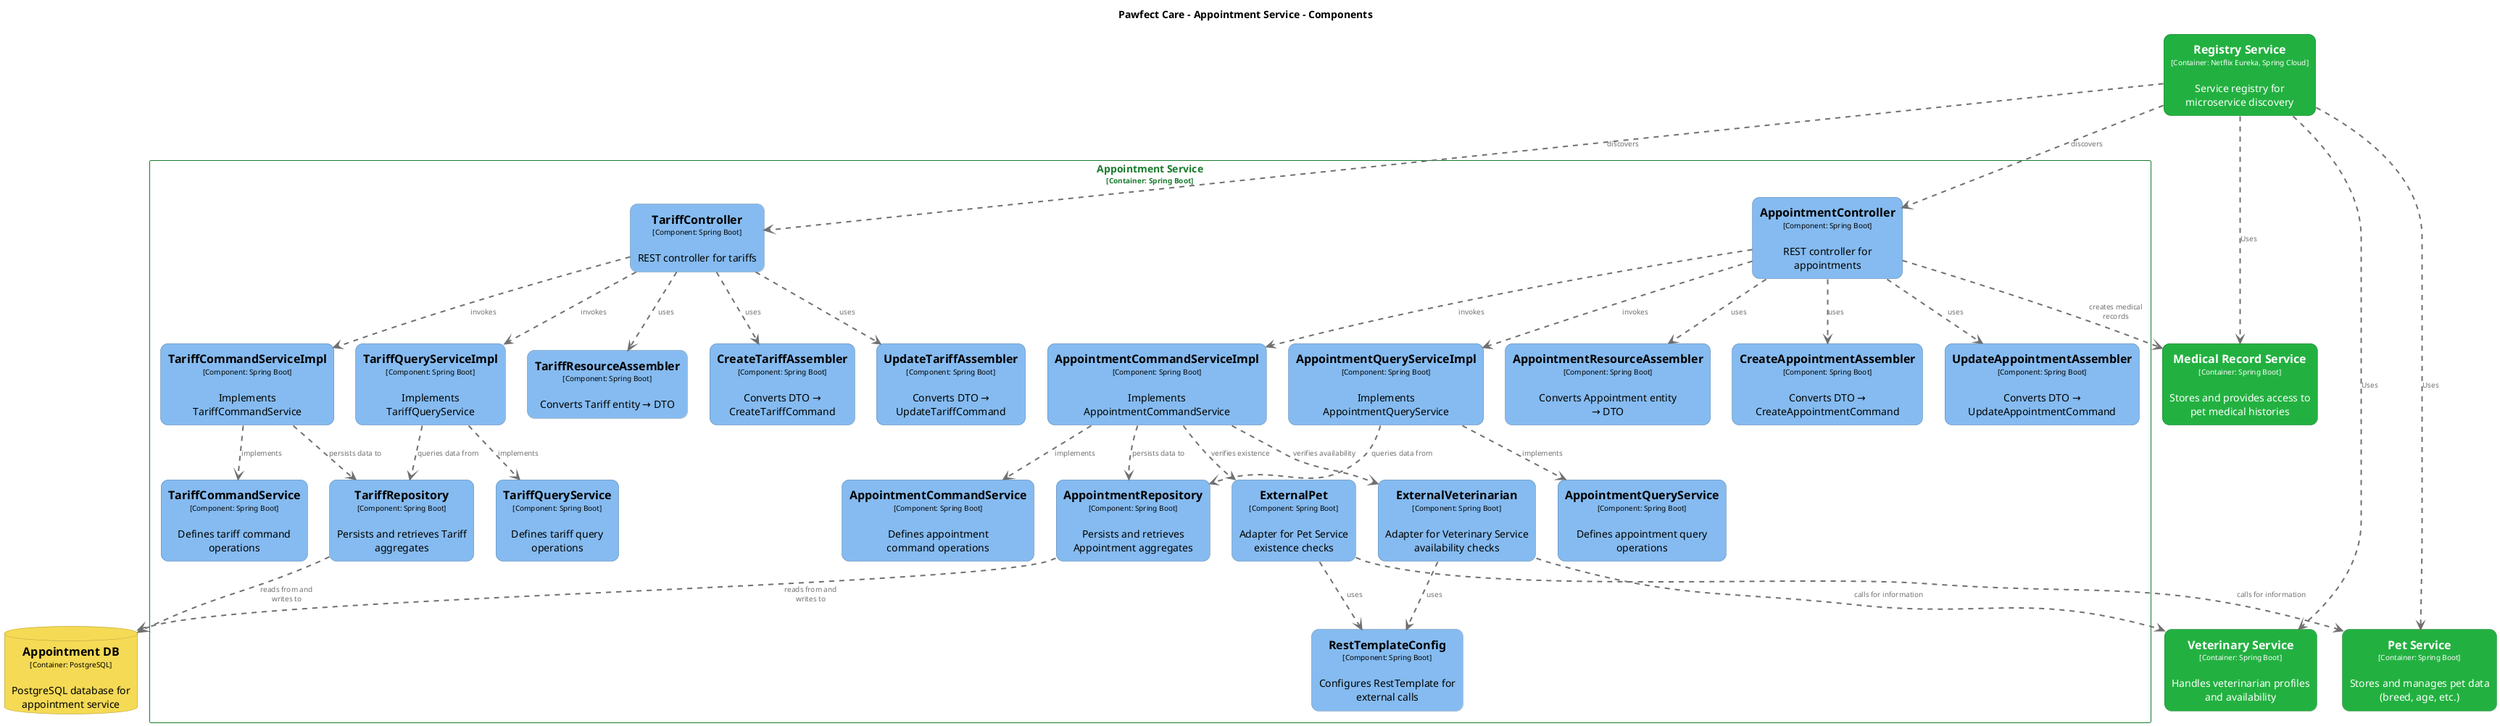 @startuml
set separator none
title Pawfect Care - Appointment Service - Components

top to bottom direction
skinparam ranksep 60
skinparam nodesep 30

skinparam {
  arrowFontSize 10
  defaultTextAlignment center
  wrapWidth 200
  maxMessageSize 100
}

hide stereotype

skinparam database<<PawfectCare.AppointmentDB>> {
  BackgroundColor #f5da55
  FontColor #000000
  BorderColor #ab983b
  shadowing false
}
skinparam rectangle<<PawfectCare.AppointmentService.AppointmentCommandService>> {
  BackgroundColor #85bbf0
  FontColor #000000
  BorderColor #5d82a8
  roundCorner 20
  shadowing false
}
skinparam rectangle<<PawfectCare.AppointmentService.AppointmentCommandServiceImpl>> {
  BackgroundColor #85bbf0
  FontColor #000000
  BorderColor #5d82a8
  roundCorner 20
  shadowing false
}
skinparam rectangle<<PawfectCare.AppointmentService.AppointmentController>> {
  BackgroundColor #85bbf0
  FontColor #000000
  BorderColor #5d82a8
  roundCorner 20
  shadowing false
}
skinparam rectangle<<PawfectCare.AppointmentService.AppointmentQueryService>> {
  BackgroundColor #85bbf0
  FontColor #000000
  BorderColor #5d82a8
  roundCorner 20
  shadowing false
}
skinparam rectangle<<PawfectCare.AppointmentService.AppointmentQueryServiceImpl>> {
  BackgroundColor #85bbf0
  FontColor #000000
  BorderColor #5d82a8
  roundCorner 20
  shadowing false
}
skinparam rectangle<<PawfectCare.AppointmentService.AppointmentRepository>> {
  BackgroundColor #85bbf0
  FontColor #000000
  BorderColor #5d82a8
  roundCorner 20
  shadowing false
}
skinparam rectangle<<PawfectCare.AppointmentService.AppointmentResourceAssembler>> {
  BackgroundColor #85bbf0
  FontColor #000000
  BorderColor #5d82a8
  roundCorner 20
  shadowing false
}
skinparam rectangle<<PawfectCare.AppointmentService.CreateAppointmentAssembler>> {
  BackgroundColor #85bbf0
  FontColor #000000
  BorderColor #5d82a8
  roundCorner 20
  shadowing false
}
skinparam rectangle<<PawfectCare.AppointmentService.CreateTariffAssembler>> {
  BackgroundColor #85bbf0
  FontColor #000000
  BorderColor #5d82a8
  roundCorner 20
  shadowing false
}
skinparam rectangle<<PawfectCare.AppointmentService.ExternalPet>> {
  BackgroundColor #85bbf0
  FontColor #000000
  BorderColor #5d82a8
  roundCorner 20
  shadowing false
}
skinparam rectangle<<PawfectCare.AppointmentService.ExternalVeterinarian>> {
  BackgroundColor #85bbf0
  FontColor #000000
  BorderColor #5d82a8
  roundCorner 20
  shadowing false
}
skinparam rectangle<<PawfectCare.MedicalRecordService>> {
  BackgroundColor #22b140
  FontColor #ffffff
  BorderColor #177b2c
  roundCorner 20
  shadowing false
}
skinparam rectangle<<PawfectCare.PetService>> {
  BackgroundColor #22b140
  FontColor #ffffff
  BorderColor #177b2c
  roundCorner 20
  shadowing false
}
skinparam rectangle<<PawfectCare.RegistryService>> {
  BackgroundColor #22b140
  FontColor #ffffff
  BorderColor #177b2c
  roundCorner 20
  shadowing false
}
skinparam rectangle<<PawfectCare.AppointmentService.RestTemplateConfig>> {
  BackgroundColor #85bbf0
  FontColor #000000
  BorderColor #5d82a8
  roundCorner 20
  shadowing false
}
skinparam rectangle<<PawfectCare.AppointmentService.TariffCommandService>> {
  BackgroundColor #85bbf0
  FontColor #000000
  BorderColor #5d82a8
  roundCorner 20
  shadowing false
}
skinparam rectangle<<PawfectCare.AppointmentService.TariffCommandServiceImpl>> {
  BackgroundColor #85bbf0
  FontColor #000000
  BorderColor #5d82a8
  roundCorner 20
  shadowing false
}
skinparam rectangle<<PawfectCare.AppointmentService.TariffController>> {
  BackgroundColor #85bbf0
  FontColor #000000
  BorderColor #5d82a8
  roundCorner 20
  shadowing false
}
skinparam rectangle<<PawfectCare.AppointmentService.TariffQueryService>> {
  BackgroundColor #85bbf0
  FontColor #000000
  BorderColor #5d82a8
  roundCorner 20
  shadowing false
}
skinparam rectangle<<PawfectCare.AppointmentService.TariffQueryServiceImpl>> {
  BackgroundColor #85bbf0
  FontColor #000000
  BorderColor #5d82a8
  roundCorner 20
  shadowing false
}
skinparam rectangle<<PawfectCare.AppointmentService.TariffRepository>> {
  BackgroundColor #85bbf0
  FontColor #000000
  BorderColor #5d82a8
  roundCorner 20
  shadowing false
}
skinparam rectangle<<PawfectCare.AppointmentService.TariffResourceAssembler>> {
  BackgroundColor #85bbf0
  FontColor #000000
  BorderColor #5d82a8
  roundCorner 20
  shadowing false
}
skinparam rectangle<<PawfectCare.AppointmentService.UpdateAppointmentAssembler>> {
  BackgroundColor #85bbf0
  FontColor #000000
  BorderColor #5d82a8
  roundCorner 20
  shadowing false
}
skinparam rectangle<<PawfectCare.AppointmentService.UpdateTariffAssembler>> {
  BackgroundColor #85bbf0
  FontColor #000000
  BorderColor #5d82a8
  roundCorner 20
  shadowing false
}
skinparam rectangle<<PawfectCare.VeterinaryService>> {
  BackgroundColor #22b140
  FontColor #ffffff
  BorderColor #177b2c
  roundCorner 20
  shadowing false
}
skinparam rectangle<<PawfectCare.AppointmentService>> {
  BorderColor #177b2c
  FontColor #177b2c
  shadowing false
}

rectangle "==Registry Service\n<size:10>[Container: Netflix Eureka, Spring Cloud]</size>\n\nService registry for microservice discovery" <<PawfectCare.RegistryService>> as PawfectCare.RegistryService
rectangle "==Veterinary Service\n<size:10>[Container: Spring Boot]</size>\n\nHandles veterinarian profiles and availability" <<PawfectCare.VeterinaryService>> as PawfectCare.VeterinaryService
rectangle "==Pet Service\n<size:10>[Container: Spring Boot]</size>\n\nStores and manages pet data (breed, age, etc.)" <<PawfectCare.PetService>> as PawfectCare.PetService
rectangle "==Medical Record Service\n<size:10>[Container: Spring Boot]</size>\n\nStores and provides access to pet medical histories" <<PawfectCare.MedicalRecordService>> as PawfectCare.MedicalRecordService
database "==Appointment DB\n<size:10>[Container: PostgreSQL]</size>\n\nPostgreSQL database for appointment service" <<PawfectCare.AppointmentDB>> as PawfectCare.AppointmentDB

rectangle "Appointment Service\n<size:10>[Container: Spring Boot]</size>" <<PawfectCare.AppointmentService>> {
  rectangle "==AppointmentCommandServiceImpl\n<size:10>[Component: Spring Boot]</size>\n\nImplements AppointmentCommandService" <<PawfectCare.AppointmentService.AppointmentCommandServiceImpl>> as PawfectCare.AppointmentService.AppointmentCommandServiceImpl
  rectangle "==AppointmentQueryServiceImpl\n<size:10>[Component: Spring Boot]</size>\n\nImplements AppointmentQueryService" <<PawfectCare.AppointmentService.AppointmentQueryServiceImpl>> as PawfectCare.AppointmentService.AppointmentQueryServiceImpl
  rectangle "==TariffCommandServiceImpl\n<size:10>[Component: Spring Boot]</size>\n\nImplements TariffCommandService" <<PawfectCare.AppointmentService.TariffCommandServiceImpl>> as PawfectCare.AppointmentService.TariffCommandServiceImpl
  rectangle "==TariffQueryServiceImpl\n<size:10>[Component: Spring Boot]</size>\n\nImplements TariffQueryService" <<PawfectCare.AppointmentService.TariffQueryServiceImpl>> as PawfectCare.AppointmentService.TariffQueryServiceImpl
  rectangle "==AppointmentCommandService\n<size:10>[Component: Spring Boot]</size>\n\nDefines appointment command operations" <<PawfectCare.AppointmentService.AppointmentCommandService>> as PawfectCare.AppointmentService.AppointmentCommandService
  rectangle "==AppointmentQueryService\n<size:10>[Component: Spring Boot]</size>\n\nDefines appointment query operations" <<PawfectCare.AppointmentService.AppointmentQueryService>> as PawfectCare.AppointmentService.AppointmentQueryService
  rectangle "==TariffCommandService\n<size:10>[Component: Spring Boot]</size>\n\nDefines tariff command operations" <<PawfectCare.AppointmentService.TariffCommandService>> as PawfectCare.AppointmentService.TariffCommandService
  rectangle "==TariffQueryService\n<size:10>[Component: Spring Boot]</size>\n\nDefines tariff query operations" <<PawfectCare.AppointmentService.TariffQueryService>> as PawfectCare.AppointmentService.TariffQueryService
  rectangle "==AppointmentRepository\n<size:10>[Component: Spring Boot]</size>\n\nPersists and retrieves Appointment aggregates" <<PawfectCare.AppointmentService.AppointmentRepository>> as PawfectCare.AppointmentService.AppointmentRepository
  rectangle "==TariffRepository\n<size:10>[Component: Spring Boot]</size>\n\nPersists and retrieves Tariff aggregates" <<PawfectCare.AppointmentService.TariffRepository>> as PawfectCare.AppointmentService.TariffRepository
  rectangle "==ExternalPet\n<size:10>[Component: Spring Boot]</size>\n\nAdapter for Pet Service existence checks" <<PawfectCare.AppointmentService.ExternalPet>> as PawfectCare.AppointmentService.ExternalPet
  rectangle "==ExternalVeterinarian\n<size:10>[Component: Spring Boot]</size>\n\nAdapter for Veterinary Service availability checks" <<PawfectCare.AppointmentService.ExternalVeterinarian>> as PawfectCare.AppointmentService.ExternalVeterinarian
  rectangle "==RestTemplateConfig\n<size:10>[Component: Spring Boot]</size>\n\nConfigures RestTemplate for external calls" <<PawfectCare.AppointmentService.RestTemplateConfig>> as PawfectCare.AppointmentService.RestTemplateConfig
  rectangle "==AppointmentResourceAssembler\n<size:10>[Component: Spring Boot]</size>\n\nConverts Appointment entity → DTO" <<PawfectCare.AppointmentService.AppointmentResourceAssembler>> as PawfectCare.AppointmentService.AppointmentResourceAssembler
  rectangle "==CreateAppointmentAssembler\n<size:10>[Component: Spring Boot]</size>\n\nConverts DTO → CreateAppointmentCommand" <<PawfectCare.AppointmentService.CreateAppointmentAssembler>> as PawfectCare.AppointmentService.CreateAppointmentAssembler
  rectangle "==UpdateAppointmentAssembler\n<size:10>[Component: Spring Boot]</size>\n\nConverts DTO → UpdateAppointmentCommand" <<PawfectCare.AppointmentService.UpdateAppointmentAssembler>> as PawfectCare.AppointmentService.UpdateAppointmentAssembler
  rectangle "==TariffResourceAssembler\n<size:10>[Component: Spring Boot]</size>\n\nConverts Tariff entity → DTO" <<PawfectCare.AppointmentService.TariffResourceAssembler>> as PawfectCare.AppointmentService.TariffResourceAssembler
  rectangle "==CreateTariffAssembler\n<size:10>[Component: Spring Boot]</size>\n\nConverts DTO → CreateTariffCommand" <<PawfectCare.AppointmentService.CreateTariffAssembler>> as PawfectCare.AppointmentService.CreateTariffAssembler
  rectangle "==UpdateTariffAssembler\n<size:10>[Component: Spring Boot]</size>\n\nConverts DTO → UpdateTariffCommand" <<PawfectCare.AppointmentService.UpdateTariffAssembler>> as PawfectCare.AppointmentService.UpdateTariffAssembler
  rectangle "==AppointmentController\n<size:10>[Component: Spring Boot]</size>\n\nREST controller for appointments" <<PawfectCare.AppointmentService.AppointmentController>> as PawfectCare.AppointmentService.AppointmentController
  rectangle "==TariffController\n<size:10>[Component: Spring Boot]</size>\n\nREST controller for tariffs" <<PawfectCare.AppointmentService.TariffController>> as PawfectCare.AppointmentService.TariffController
}

PawfectCare.RegistryService .[#707070,thickness=2].> PawfectCare.PetService : "<color:#707070>Uses"
PawfectCare.RegistryService .[#707070,thickness=2].> PawfectCare.MedicalRecordService : "<color:#707070>Uses"
PawfectCare.RegistryService .[#707070,thickness=2].> PawfectCare.VeterinaryService : "<color:#707070>Uses"
PawfectCare.AppointmentService.AppointmentController .[#707070,thickness=2].> PawfectCare.AppointmentService.AppointmentCommandServiceImpl : "<color:#707070>invokes"
PawfectCare.AppointmentService.AppointmentController .[#707070,thickness=2].> PawfectCare.AppointmentService.AppointmentQueryServiceImpl : "<color:#707070>invokes"
PawfectCare.AppointmentService.TariffController .[#707070,thickness=2].> PawfectCare.AppointmentService.TariffCommandServiceImpl : "<color:#707070>invokes"
PawfectCare.AppointmentService.TariffController .[#707070,thickness=2].> PawfectCare.AppointmentService.TariffQueryServiceImpl : "<color:#707070>invokes"
PawfectCare.AppointmentService.AppointmentCommandServiceImpl .[#707070,thickness=2].> PawfectCare.AppointmentService.AppointmentCommandService : "<color:#707070>implements"
PawfectCare.AppointmentService.AppointmentQueryServiceImpl .[#707070,thickness=2].> PawfectCare.AppointmentService.AppointmentQueryService : "<color:#707070>implements"
PawfectCare.AppointmentService.TariffCommandServiceImpl .[#707070,thickness=2].> PawfectCare.AppointmentService.TariffCommandService : "<color:#707070>implements"
PawfectCare.AppointmentService.TariffQueryServiceImpl .[#707070,thickness=2].> PawfectCare.AppointmentService.TariffQueryService : "<color:#707070>implements"
PawfectCare.AppointmentService.AppointmentCommandServiceImpl .[#707070,thickness=2].> PawfectCare.AppointmentService.AppointmentRepository : "<color:#707070>persists data to"
PawfectCare.AppointmentService.AppointmentQueryServiceImpl .[#707070,thickness=2].> PawfectCare.AppointmentService.AppointmentRepository : "<color:#707070>queries data from"
PawfectCare.AppointmentService.TariffCommandServiceImpl .[#707070,thickness=2].> PawfectCare.AppointmentService.TariffRepository : "<color:#707070>persists data to"
PawfectCare.AppointmentService.TariffQueryServiceImpl .[#707070,thickness=2].> PawfectCare.AppointmentService.TariffRepository : "<color:#707070>queries data from"
PawfectCare.AppointmentService.AppointmentController .[#707070,thickness=2].> PawfectCare.AppointmentService.AppointmentResourceAssembler : "<color:#707070>uses"
PawfectCare.AppointmentService.AppointmentController .[#707070,thickness=2].> PawfectCare.AppointmentService.CreateAppointmentAssembler : "<color:#707070>uses"
PawfectCare.AppointmentService.AppointmentController .[#707070,thickness=2].> PawfectCare.AppointmentService.UpdateAppointmentAssembler : "<color:#707070>uses"
PawfectCare.AppointmentService.TariffController .[#707070,thickness=2].> PawfectCare.AppointmentService.TariffResourceAssembler : "<color:#707070>uses"
PawfectCare.AppointmentService.TariffController .[#707070,thickness=2].> PawfectCare.AppointmentService.CreateTariffAssembler : "<color:#707070>uses"
PawfectCare.AppointmentService.TariffController .[#707070,thickness=2].> PawfectCare.AppointmentService.UpdateTariffAssembler : "<color:#707070>uses"
PawfectCare.AppointmentService.AppointmentCommandServiceImpl .[#707070,thickness=2].> PawfectCare.AppointmentService.ExternalPet : "<color:#707070>verifies existence"
PawfectCare.AppointmentService.AppointmentCommandServiceImpl .[#707070,thickness=2].> PawfectCare.AppointmentService.ExternalVeterinarian : "<color:#707070>verifies availability"
PawfectCare.AppointmentService.ExternalPet .[#707070,thickness=2].> PawfectCare.AppointmentService.RestTemplateConfig : "<color:#707070>uses"
PawfectCare.AppointmentService.ExternalVeterinarian .[#707070,thickness=2].> PawfectCare.AppointmentService.RestTemplateConfig : "<color:#707070>uses"
PawfectCare.RegistryService .[#707070,thickness=2].> PawfectCare.AppointmentService.AppointmentController : "<color:#707070>discovers"
PawfectCare.RegistryService .[#707070,thickness=2].> PawfectCare.AppointmentService.TariffController : "<color:#707070>discovers"
PawfectCare.AppointmentService.AppointmentRepository .[#707070,thickness=2].> PawfectCare.AppointmentDB : "<color:#707070>reads from and writes to"
PawfectCare.AppointmentService.TariffRepository .[#707070,thickness=2].> PawfectCare.AppointmentDB : "<color:#707070>reads from and writes to"
PawfectCare.AppointmentService.ExternalPet .[#707070,thickness=2].> PawfectCare.PetService : "<color:#707070>calls for information"
PawfectCare.AppointmentService.ExternalVeterinarian .[#707070,thickness=2].> PawfectCare.VeterinaryService : "<color:#707070>calls for information"
PawfectCare.AppointmentService.AppointmentController .[#707070,thickness=2].> PawfectCare.MedicalRecordService : "<color:#707070>creates medical records"
@enduml